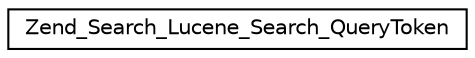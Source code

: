 digraph G
{
  edge [fontname="Helvetica",fontsize="10",labelfontname="Helvetica",labelfontsize="10"];
  node [fontname="Helvetica",fontsize="10",shape=record];
  rankdir="LR";
  Node1 [label="Zend_Search_Lucene_Search_QueryToken",height=0.2,width=0.4,color="black", fillcolor="white", style="filled",URL="$class_zend___search___lucene___search___query_token.html"];
}
